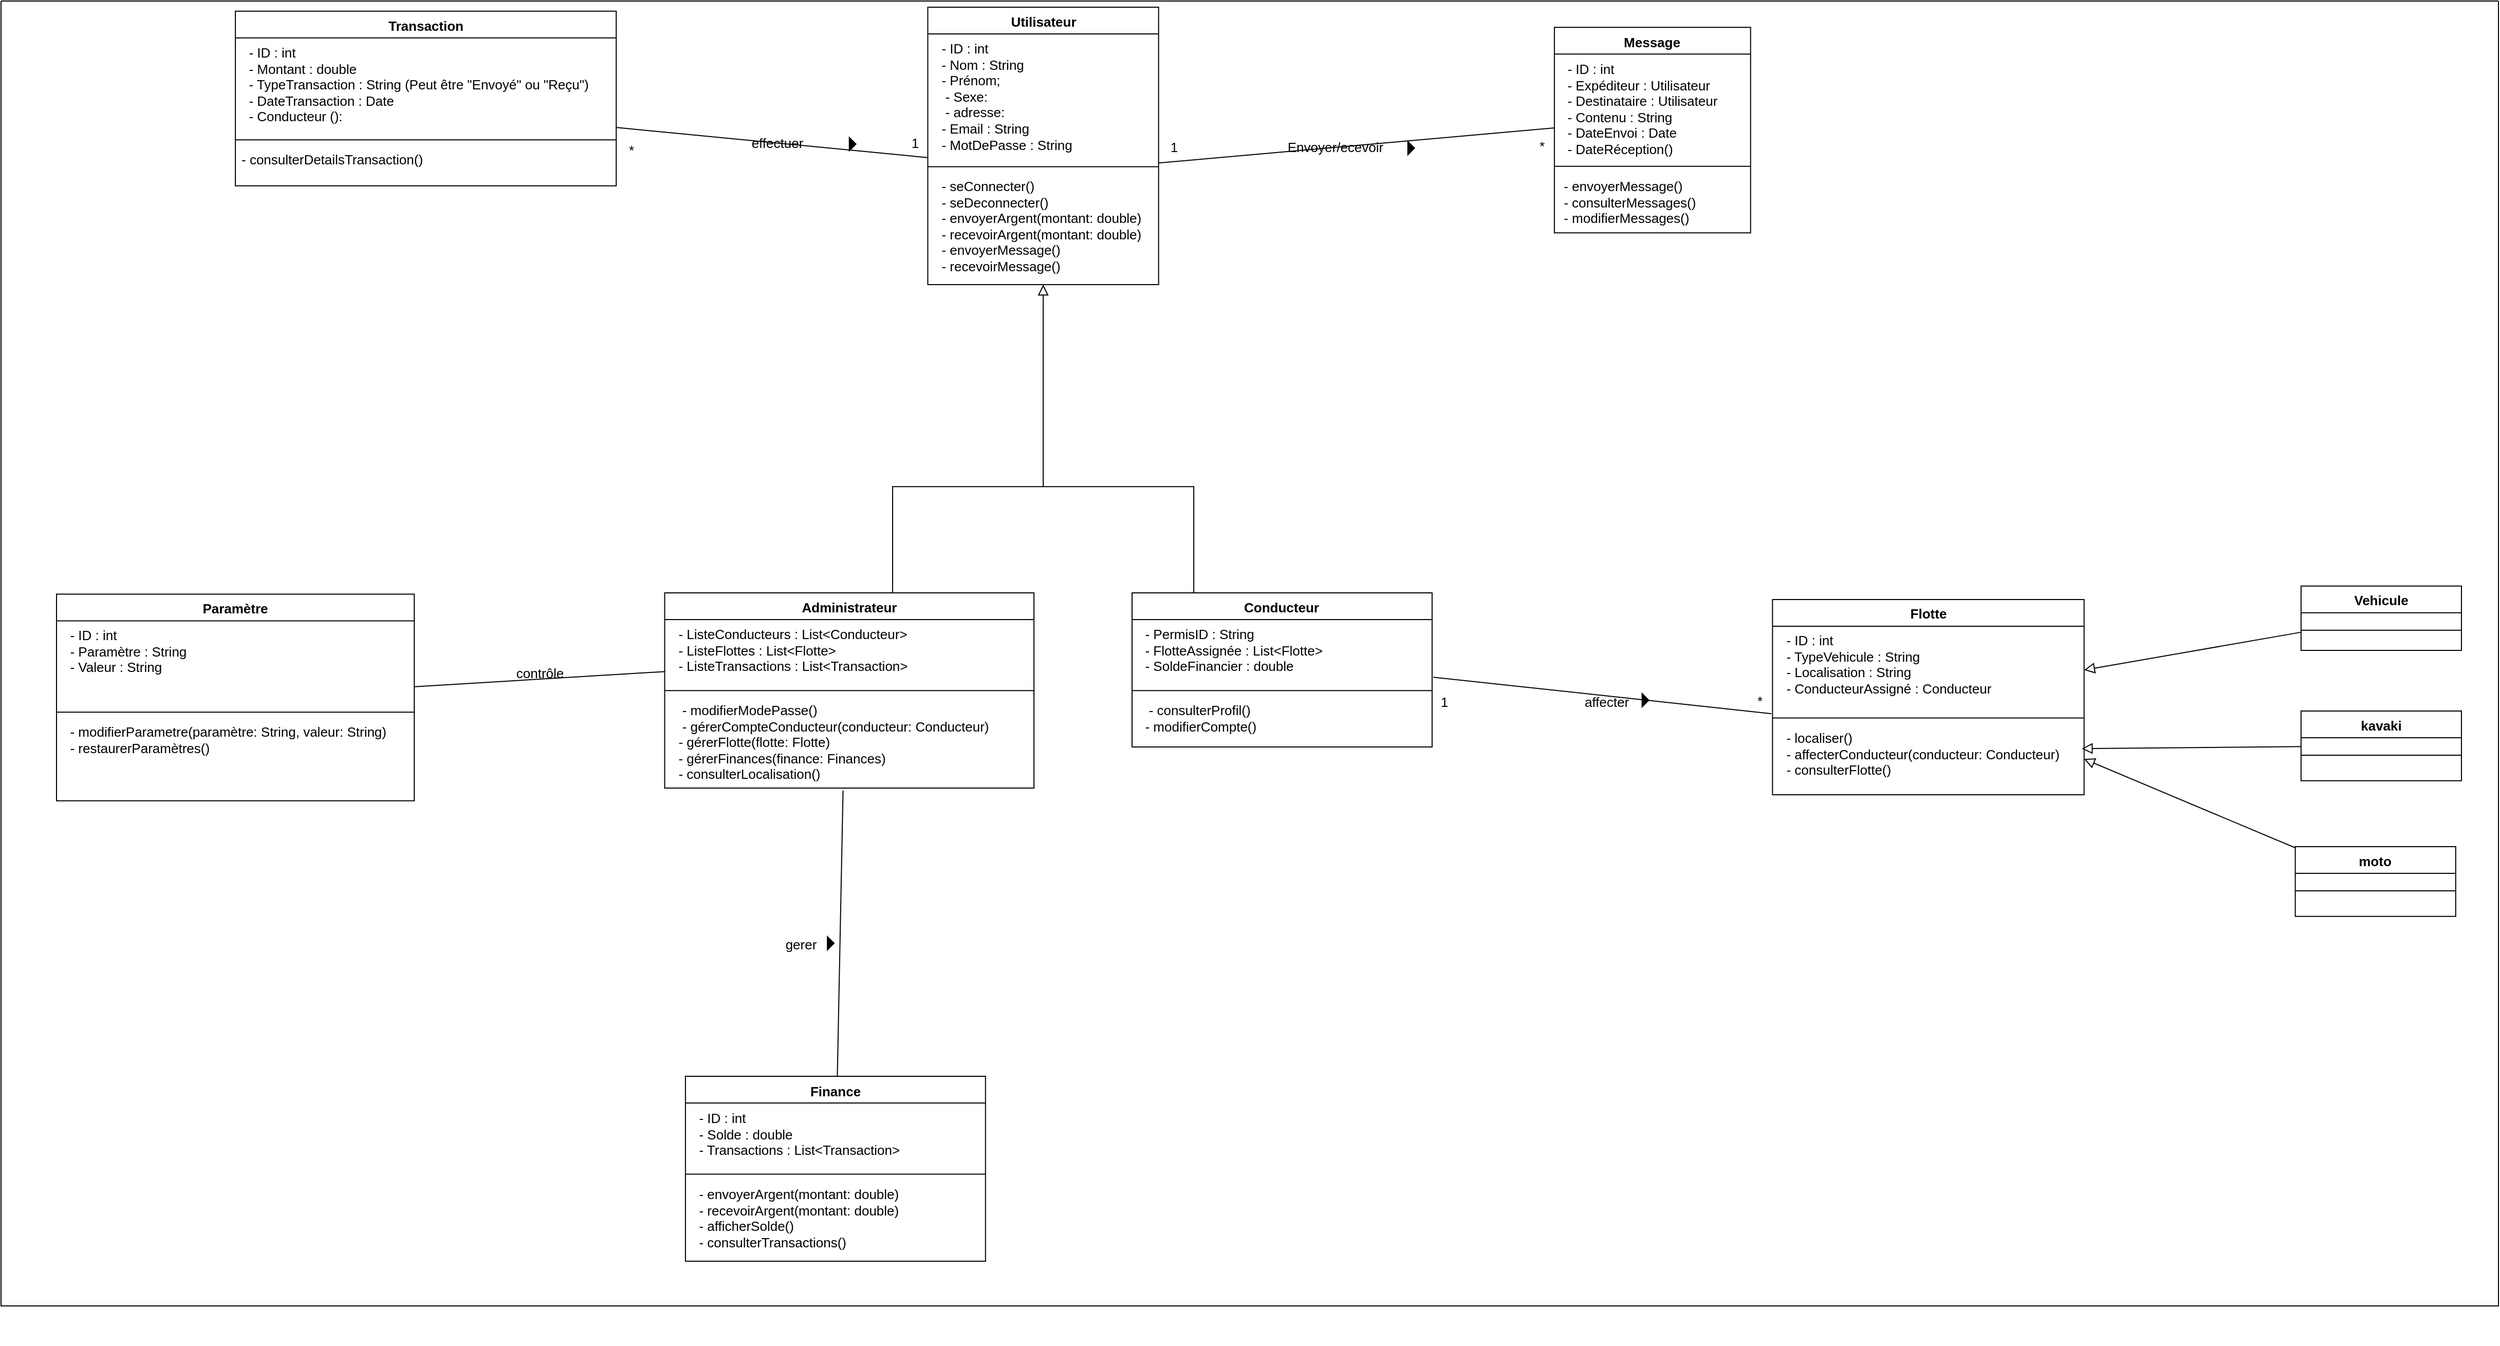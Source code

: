 <mxfile version="26.0.9">
  <diagram id="C5RBs43oDa-KdzZeNtuy" name="Page-1">
    <mxGraphModel dx="6947" dy="4640" grid="0" gridSize="10" guides="1" tooltips="1" connect="1" arrows="1" fold="1" page="1" pageScale="1" pageWidth="827" pageHeight="1169" background="#ffffff" math="0" shadow="0">
      <root>
        <mxCell id="WIyWlLk6GJQsqaUBKTNV-0" />
        <mxCell id="WIyWlLk6GJQsqaUBKTNV-1" parent="WIyWlLk6GJQsqaUBKTNV-0" />
        <mxCell id="yc6Vx-F7P4WEioJTI81x-39" value="" style="swimlane;startSize=0;" parent="WIyWlLk6GJQsqaUBKTNV-1" vertex="1">
          <mxGeometry x="-247" y="80" width="2430" height="1270" as="geometry" />
        </mxCell>
        <mxCell id="RqI_JK1kotD46Kx-kz4J-0" value="" style="group;fontSize=13;" vertex="1" connectable="0" parent="yc6Vx-F7P4WEioJTI81x-39">
          <mxGeometry x="54" y="6" width="2340" height="1302" as="geometry" />
        </mxCell>
        <mxCell id="e6JxWHuFmJPvg1q0Anuw-42" value="" style="edgeStyle=none;curved=1;rounded=0;orthogonalLoop=1;jettySize=auto;html=1;fontSize=13;startSize=8;endSize=8;endArrow=none;endFill=1;startArrow=block;startFill=0;" parent="RqI_JK1kotD46Kx-kz4J-0" source="yc6Vx-F7P4WEioJTI81x-19" target="e6JxWHuFmJPvg1q0Anuw-38" edge="1">
          <mxGeometry relative="1" as="geometry" />
        </mxCell>
        <mxCell id="yc6Vx-F7P4WEioJTI81x-19" value="Flotte" style="swimlane;fontStyle=1;align=center;verticalAlign=top;childLayout=stackLayout;horizontal=1;startSize=26;horizontalStack=0;resizeParent=1;resizeParentMax=0;resizeLast=0;collapsible=1;marginBottom=0;whiteSpace=wrap;html=1;fontSize=13;" parent="RqI_JK1kotD46Kx-kz4J-0" vertex="1">
          <mxGeometry x="1669.664" y="576.488" width="303.17" height="189.998" as="geometry" />
        </mxCell>
        <mxCell id="yc6Vx-F7P4WEioJTI81x-20" value="&lt;div&gt;&lt;div&gt;&lt;div&gt;&amp;nbsp; - ID : int&lt;/div&gt;&lt;div&gt;&amp;nbsp; - TypeVehicule : String&lt;/div&gt;&lt;div&gt;&amp;nbsp; - Localisation : String&lt;/div&gt;&lt;div&gt;&amp;nbsp; - ConducteurAssigné : Conducteur&lt;/div&gt;&lt;/div&gt;&lt;/div&gt;&lt;div&gt;&lt;br&gt;&lt;/div&gt;" style="text;strokeColor=none;fillColor=none;align=left;verticalAlign=top;spacingLeft=4;spacingRight=4;overflow=hidden;rotatable=0;points=[[0,0.5],[1,0.5]];portConstraint=eastwest;whiteSpace=wrap;html=1;fontSize=13;" parent="yc6Vx-F7P4WEioJTI81x-19" vertex="1">
          <mxGeometry y="26" width="303.17" height="84" as="geometry" />
        </mxCell>
        <mxCell id="yc6Vx-F7P4WEioJTI81x-21" value="" style="line;strokeWidth=1;fillColor=none;align=left;verticalAlign=middle;spacingTop=-1;spacingLeft=3;spacingRight=3;rotatable=0;labelPosition=right;points=[];portConstraint=eastwest;strokeColor=inherit;fontSize=13;" parent="yc6Vx-F7P4WEioJTI81x-19" vertex="1">
          <mxGeometry y="110" width="303.17" height="10.458" as="geometry" />
        </mxCell>
        <mxCell id="yc6Vx-F7P4WEioJTI81x-22" value="&lt;div&gt;&lt;div&gt;&amp;nbsp; - localiser()&lt;/div&gt;&lt;div&gt;&amp;nbsp; - affecterConducteur(conducteur:&amp;nbsp;&lt;span style=&quot;background-color: transparent; color: light-dark(rgb(0, 0, 0), rgb(255, 255, 255));&quot;&gt;Conducteur)&lt;/span&gt;&lt;/div&gt;&lt;div&gt;&amp;nbsp; - consulterFlotte()&lt;/div&gt;&lt;/div&gt;&lt;div&gt;&lt;br&gt;&lt;/div&gt;" style="text;strokeColor=none;fillColor=none;align=left;verticalAlign=top;spacingLeft=4;spacingRight=4;overflow=hidden;rotatable=0;points=[[0,0.5],[1,0.5]];portConstraint=eastwest;whiteSpace=wrap;html=1;fontSize=13;" parent="yc6Vx-F7P4WEioJTI81x-19" vertex="1">
          <mxGeometry y="120.458" width="303.17" height="69.54" as="geometry" />
        </mxCell>
        <mxCell id="yc6Vx-F7P4WEioJTI81x-11" value="Conducteur" style="swimlane;fontStyle=1;align=center;verticalAlign=top;childLayout=stackLayout;horizontal=1;startSize=26;horizontalStack=0;resizeParent=1;resizeParentMax=0;resizeLast=0;collapsible=1;marginBottom=0;whiteSpace=wrap;html=1;fontSize=13;" parent="RqI_JK1kotD46Kx-kz4J-0" vertex="1">
          <mxGeometry x="1046.49" y="569.95" width="291.94" height="149.998" as="geometry" />
        </mxCell>
        <mxCell id="yc6Vx-F7P4WEioJTI81x-12" value="&lt;div&gt;&lt;div&gt;&lt;div&gt;&amp;nbsp; - PermisID : String&lt;/div&gt;&lt;div&gt;&amp;nbsp; - FlotteAssignée : List&amp;lt;Flotte&amp;gt;&lt;/div&gt;&lt;div&gt;&amp;nbsp; - SoldeFinancier : double&lt;/div&gt;&lt;/div&gt;&lt;/div&gt;&lt;div&gt;&lt;br&gt;&lt;/div&gt;" style="text;strokeColor=none;fillColor=none;align=left;verticalAlign=top;spacingLeft=4;spacingRight=4;overflow=hidden;rotatable=0;points=[[0,0.5],[1,0.5]];portConstraint=eastwest;whiteSpace=wrap;html=1;fontSize=13;" parent="yc6Vx-F7P4WEioJTI81x-11" vertex="1">
          <mxGeometry y="26" width="291.94" height="64" as="geometry" />
        </mxCell>
        <mxCell id="yc6Vx-F7P4WEioJTI81x-13" value="" style="line;strokeWidth=1;fillColor=none;align=left;verticalAlign=middle;spacingTop=-1;spacingLeft=3;spacingRight=3;rotatable=0;labelPosition=right;points=[];portConstraint=eastwest;strokeColor=inherit;fontSize=13;" parent="yc6Vx-F7P4WEioJTI81x-11" vertex="1">
          <mxGeometry y="90" width="291.94" height="10.458" as="geometry" />
        </mxCell>
        <mxCell id="yc6Vx-F7P4WEioJTI81x-14" value="&lt;div&gt;&lt;div&gt;&amp;nbsp; &amp;nbsp;&lt;span style=&quot;background-color: transparent; color: light-dark(rgb(0, 0, 0), rgb(255, 255, 255));&quot;&gt;- consulterProfil()&lt;/span&gt;&lt;/div&gt;&lt;div&gt;&amp;nbsp; - modifierCompte()&lt;/div&gt;&lt;/div&gt;&lt;div&gt;&lt;br&gt;&lt;/div&gt;" style="text;strokeColor=none;fillColor=none;align=left;verticalAlign=top;spacingLeft=4;spacingRight=4;overflow=hidden;rotatable=0;points=[[0,0.5],[1,0.5]];portConstraint=eastwest;whiteSpace=wrap;html=1;fontSize=13;" parent="yc6Vx-F7P4WEioJTI81x-11" vertex="1">
          <mxGeometry y="100.458" width="291.94" height="49.54" as="geometry" />
        </mxCell>
        <mxCell id="yc6Vx-F7P4WEioJTI81x-23" value="Message" style="swimlane;fontStyle=1;align=center;verticalAlign=top;childLayout=stackLayout;horizontal=1;startSize=26;horizontalStack=0;resizeParent=1;resizeParentMax=0;resizeLast=0;collapsible=1;marginBottom=0;whiteSpace=wrap;html=1;fontSize=13;" parent="RqI_JK1kotD46Kx-kz4J-0" vertex="1">
          <mxGeometry x="1457.447" y="19.608" width="190.88" height="199.998" as="geometry" />
        </mxCell>
        <mxCell id="yc6Vx-F7P4WEioJTI81x-24" value="&lt;div&gt;&lt;div&gt;&lt;div&gt;&lt;div&gt;&amp;nbsp; - ID : int&lt;/div&gt;&lt;div&gt;&amp;nbsp; - Expéditeur : Utilisateur&lt;/div&gt;&lt;div&gt;&amp;nbsp; - Destinataire : Utilisateur&lt;/div&gt;&lt;div&gt;&amp;nbsp; - Contenu : String&lt;/div&gt;&lt;div&gt;&amp;nbsp; - DateEnvoi : Date&lt;/div&gt;&lt;/div&gt;&lt;/div&gt;&lt;/div&gt;&lt;div&gt;&amp;nbsp; - DateRéception()&lt;/div&gt;&lt;div&gt;&lt;br&gt;&lt;/div&gt;" style="text;strokeColor=none;fillColor=none;align=left;verticalAlign=top;spacingLeft=4;spacingRight=4;overflow=hidden;rotatable=0;points=[[0,0.5],[1,0.5]];portConstraint=eastwest;whiteSpace=wrap;html=1;fontSize=13;" parent="yc6Vx-F7P4WEioJTI81x-23" vertex="1">
          <mxGeometry y="26" width="190.88" height="104" as="geometry" />
        </mxCell>
        <mxCell id="yc6Vx-F7P4WEioJTI81x-25" value="" style="line;strokeWidth=1;fillColor=none;align=left;verticalAlign=middle;spacingTop=-1;spacingLeft=3;spacingRight=3;rotatable=0;labelPosition=right;points=[];portConstraint=eastwest;strokeColor=inherit;fontSize=13;" parent="yc6Vx-F7P4WEioJTI81x-23" vertex="1">
          <mxGeometry y="130" width="190.88" height="10.458" as="geometry" />
        </mxCell>
        <mxCell id="yc6Vx-F7P4WEioJTI81x-26" value="&lt;div&gt;&lt;div&gt;&lt;div&gt;&amp;nbsp;- envoyerMessage()&lt;/div&gt;&lt;div&gt;&amp;nbsp;- consulterMessages()&lt;/div&gt;&lt;/div&gt;&lt;/div&gt;&lt;div&gt;&amp;nbsp;- modifierMessages()&lt;/div&gt;&lt;div&gt;&lt;br&gt;&lt;/div&gt;" style="text;strokeColor=none;fillColor=none;align=left;verticalAlign=top;spacingLeft=4;spacingRight=4;overflow=hidden;rotatable=0;points=[[0,0.5],[1,0.5]];portConstraint=eastwest;whiteSpace=wrap;html=1;fontSize=13;" parent="yc6Vx-F7P4WEioJTI81x-23" vertex="1">
          <mxGeometry y="140.458" width="190.88" height="59.54" as="geometry" />
        </mxCell>
        <mxCell id="yc6Vx-F7P4WEioJTI81x-7" value="Utilisateur" style="swimlane;fontStyle=1;align=center;verticalAlign=top;childLayout=stackLayout;horizontal=1;startSize=26;horizontalStack=0;resizeParent=1;resizeParentMax=0;resizeLast=0;collapsible=1;marginBottom=0;whiteSpace=wrap;html=1;fontSize=13;" parent="RqI_JK1kotD46Kx-kz4J-0" vertex="1">
          <mxGeometry x="847.745" width="224.57" height="269.998" as="geometry" />
        </mxCell>
        <mxCell id="yc6Vx-F7P4WEioJTI81x-8" value="&lt;div&gt;&lt;div&gt;&amp;nbsp; - ID : int&lt;/div&gt;&lt;div&gt;&amp;nbsp; - Nom : String&lt;/div&gt;&lt;div&gt;&amp;nbsp; - Prénom;&lt;/div&gt;&lt;div&gt;&amp;nbsp; &amp;nbsp;- Sexe:&lt;/div&gt;&lt;div&gt;&amp;nbsp; &amp;nbsp;- adresse:&lt;/div&gt;&lt;div&gt;&amp;nbsp; - Email : String&lt;/div&gt;&lt;div&gt;&amp;nbsp; - MotDePasse : String&lt;/div&gt;&lt;/div&gt;&lt;div&gt;&lt;br&gt;&lt;/div&gt;" style="text;strokeColor=none;fillColor=none;align=left;verticalAlign=top;spacingLeft=4;spacingRight=4;overflow=hidden;rotatable=0;points=[[0,0.5],[1,0.5]];portConstraint=eastwest;whiteSpace=wrap;html=1;fontSize=13;" parent="yc6Vx-F7P4WEioJTI81x-7" vertex="1">
          <mxGeometry y="26" width="224.57" height="124" as="geometry" />
        </mxCell>
        <mxCell id="yc6Vx-F7P4WEioJTI81x-9" value="" style="line;strokeWidth=1;fillColor=none;align=left;verticalAlign=middle;spacingTop=-1;spacingLeft=3;spacingRight=3;rotatable=0;labelPosition=right;points=[];portConstraint=eastwest;strokeColor=inherit;fontSize=13;" parent="yc6Vx-F7P4WEioJTI81x-7" vertex="1">
          <mxGeometry y="150" width="224.57" height="10.458" as="geometry" />
        </mxCell>
        <mxCell id="yc6Vx-F7P4WEioJTI81x-10" value="&lt;div&gt;&lt;div&gt;&amp;nbsp; - seConnecter()&lt;/div&gt;&lt;div&gt;&amp;nbsp; - seDeconnecter()&lt;/div&gt;&lt;/div&gt;&lt;div&gt;&amp;nbsp;&amp;nbsp;&lt;span style=&quot;background-color: transparent; color: light-dark(rgb(0, 0, 0), rgb(255, 255, 255));&quot;&gt;- envoyerArgent(montant: double)&lt;/span&gt;&lt;/div&gt;&lt;div&gt;&amp;nbsp; - recevoirArgent(montant: double)&lt;/div&gt;&lt;div&gt;&amp;nbsp;&amp;nbsp;&lt;span style=&quot;background-color: transparent; color: light-dark(rgb(0, 0, 0), rgb(255, 255, 255));&quot;&gt;- envoyerMessage()&lt;/span&gt;&lt;/div&gt;&lt;div&gt;&lt;span style=&quot;background-color: transparent; color: light-dark(rgb(0, 0, 0), rgb(255, 255, 255));&quot;&gt;&amp;nbsp; - recevoirMessage()&lt;/span&gt;&lt;/div&gt;" style="text;strokeColor=none;fillColor=none;align=left;verticalAlign=top;spacingLeft=4;spacingRight=4;overflow=hidden;rotatable=0;points=[[0,0.5],[1,0.5]];portConstraint=eastwest;whiteSpace=wrap;html=1;fontSize=13;" parent="yc6Vx-F7P4WEioJTI81x-7" vertex="1">
          <mxGeometry y="160.458" width="224.57" height="109.54" as="geometry" />
        </mxCell>
        <mxCell id="yc6Vx-F7P4WEioJTI81x-15" value="Administrateur" style="swimlane;fontStyle=1;align=center;verticalAlign=top;childLayout=stackLayout;horizontal=1;startSize=26;horizontalStack=0;resizeParent=1;resizeParentMax=0;resizeLast=0;collapsible=1;marginBottom=0;whiteSpace=wrap;html=1;fontSize=13;" parent="RqI_JK1kotD46Kx-kz4J-0" vertex="1">
          <mxGeometry x="591.737" y="569.952" width="359.31" height="189.998" as="geometry" />
        </mxCell>
        <mxCell id="yc6Vx-F7P4WEioJTI81x-16" value="&lt;div&gt;&lt;div&gt;&lt;div&gt;&amp;nbsp; - ListeConducteurs : List&amp;lt;Conducteur&amp;gt;&lt;/div&gt;&lt;div&gt;&amp;nbsp; - ListeFlottes : List&amp;lt;Flotte&amp;gt;&lt;/div&gt;&lt;div&gt;&amp;nbsp; - ListeTransactions : List&amp;lt;Transaction&amp;gt;&lt;/div&gt;&lt;/div&gt;&lt;/div&gt;" style="text;strokeColor=none;fillColor=none;align=left;verticalAlign=top;spacingLeft=4;spacingRight=4;overflow=hidden;rotatable=0;points=[[0,0.5],[1,0.5]];portConstraint=eastwest;whiteSpace=wrap;html=1;fontSize=13;" parent="yc6Vx-F7P4WEioJTI81x-15" vertex="1">
          <mxGeometry y="26" width="359.31" height="64" as="geometry" />
        </mxCell>
        <mxCell id="yc6Vx-F7P4WEioJTI81x-17" value="" style="line;strokeWidth=1;fillColor=none;align=left;verticalAlign=middle;spacingTop=-1;spacingLeft=3;spacingRight=3;rotatable=0;labelPosition=right;points=[];portConstraint=eastwest;strokeColor=inherit;fontSize=13;" parent="yc6Vx-F7P4WEioJTI81x-15" vertex="1">
          <mxGeometry y="90" width="359.31" height="10.458" as="geometry" />
        </mxCell>
        <mxCell id="yc6Vx-F7P4WEioJTI81x-18" value="&lt;div&gt;&lt;div&gt;&amp;nbsp; &amp;nbsp;- modifierModePasse()&amp;nbsp;&lt;/div&gt;&lt;div&gt;&lt;span style=&quot;background-color: transparent; color: light-dark(rgb(0, 0, 0), rgb(255, 255, 255));&quot;&gt;&amp;nbsp; &amp;nbsp;- gérerCompteConducteur(conducteur: Conducteur)&lt;/span&gt;&lt;/div&gt;&lt;div&gt;&amp;nbsp; - gérerFlotte(flotte: Flotte)&lt;/div&gt;&lt;div&gt;&amp;nbsp; - gérerFinances(finance: Finances)&lt;/div&gt;&lt;div&gt;&amp;nbsp; - consulterLocalisation()&lt;/div&gt;&lt;/div&gt;&lt;div&gt;&lt;br&gt;&lt;/div&gt;" style="text;strokeColor=none;fillColor=none;align=left;verticalAlign=top;spacingLeft=4;spacingRight=4;overflow=hidden;rotatable=0;points=[[0,0.5],[1,0.5]];portConstraint=eastwest;whiteSpace=wrap;html=1;fontSize=13;" parent="yc6Vx-F7P4WEioJTI81x-15" vertex="1">
          <mxGeometry y="100.458" width="359.31" height="89.54" as="geometry" />
        </mxCell>
        <mxCell id="e6JxWHuFmJPvg1q0Anuw-17" value="" style="edgeStyle=none;curved=1;rounded=0;orthogonalLoop=1;jettySize=auto;html=1;fontSize=13;startSize=8;endSize=8;strokeWidth=1;endArrow=block;endFill=0;" parent="RqI_JK1kotD46Kx-kz4J-0" source="e6JxWHuFmJPvg1q0Anuw-14" target="yc6Vx-F7P4WEioJTI81x-10" edge="1">
          <mxGeometry relative="1" as="geometry" />
        </mxCell>
        <mxCell id="e6JxWHuFmJPvg1q0Anuw-14" value="" style="strokeWidth=1;html=1;shape=mxgraph.flowchart.annotation_1;align=left;pointerEvents=1;direction=south;fontSize=13;" parent="RqI_JK1kotD46Kx-kz4J-0" vertex="1">
          <mxGeometry x="813.498" y="466.681" width="293.061" height="103.271" as="geometry" />
        </mxCell>
        <mxCell id="e6JxWHuFmJPvg1q0Anuw-23" value="" style="endArrow=none;html=1;rounded=0;align=center;verticalAlign=bottom;labelBackgroundColor=none;fontSize=13;startSize=8;endSize=8;curved=1;exitX=1.004;exitY=0.877;exitDx=0;exitDy=0;exitPerimeter=0;" parent="RqI_JK1kotD46Kx-kz4J-0" source="yc6Vx-F7P4WEioJTI81x-12" edge="1">
          <mxGeometry relative="1" as="geometry">
            <mxPoint x="1368.743" y="696.753" as="sourcePoint" />
            <mxPoint x="1668.541" y="687.602" as="targetPoint" />
          </mxGeometry>
        </mxCell>
        <mxCell id="e6JxWHuFmJPvg1q0Anuw-22" value="" style="triangle;aspect=fixed;fillColor=strokeColor;fontSize=13;" parent="RqI_JK1kotD46Kx-kz4J-0" vertex="1">
          <mxGeometry x="1542.783" y="667.994" width="6.455" height="12.91" as="geometry" />
        </mxCell>
        <mxCell id="e6JxWHuFmJPvg1q0Anuw-24" value="affecter" style="text;strokeColor=none;fillColor=none;html=1;align=center;verticalAlign=middle;whiteSpace=wrap;rounded=0;fontSize=13;" parent="RqI_JK1kotD46Kx-kz4J-0" vertex="1">
          <mxGeometry x="1475.413" y="656.229" width="67.37" height="39.217" as="geometry" />
        </mxCell>
        <mxCell id="e6JxWHuFmJPvg1q0Anuw-34" value="1" style="text;strokeColor=none;fillColor=none;html=1;align=center;verticalAlign=middle;whiteSpace=wrap;rounded=0;fontSize=13;" parent="RqI_JK1kotD46Kx-kz4J-0" vertex="1">
          <mxGeometry x="1338.426" y="665.38" width="24.702" height="20.916" as="geometry" />
        </mxCell>
        <mxCell id="e6JxWHuFmJPvg1q0Anuw-36" value="*" style="text;strokeColor=none;fillColor=none;html=1;align=center;verticalAlign=middle;whiteSpace=wrap;rounded=0;fontSize=13;" parent="RqI_JK1kotD46Kx-kz4J-0" vertex="1">
          <mxGeometry x="1644.962" y="664.072" width="24.702" height="20.916" as="geometry" />
        </mxCell>
        <mxCell id="e6JxWHuFmJPvg1q0Anuw-38" value="Vehicule" style="swimlane;fontStyle=1;align=center;verticalAlign=top;childLayout=stackLayout;horizontal=1;startSize=26;horizontalStack=0;resizeParent=1;resizeParentMax=0;resizeLast=0;collapsible=1;marginBottom=0;whiteSpace=wrap;html=1;fontSize=13;" parent="RqI_JK1kotD46Kx-kz4J-0" vertex="1">
          <mxGeometry x="2183.925" y="563.416" width="156.075" height="62.602" as="geometry" />
        </mxCell>
        <mxCell id="e6JxWHuFmJPvg1q0Anuw-39" value="&lt;div&gt;&lt;br&gt;&lt;/div&gt;&lt;div&gt;&lt;br&gt;&lt;/div&gt;" style="text;strokeColor=none;fillColor=none;align=left;verticalAlign=top;spacingLeft=4;spacingRight=4;overflow=hidden;rotatable=0;points=[[0,0.5],[1,0.5]];portConstraint=eastwest;whiteSpace=wrap;html=1;fontSize=13;" parent="e6JxWHuFmJPvg1q0Anuw-38" vertex="1">
          <mxGeometry y="26" width="156.075" height="11.765" as="geometry" />
        </mxCell>
        <mxCell id="e6JxWHuFmJPvg1q0Anuw-40" value="" style="line;strokeWidth=1;fillColor=none;align=left;verticalAlign=middle;spacingTop=-1;spacingLeft=3;spacingRight=3;rotatable=0;labelPosition=right;points=[];portConstraint=eastwest;strokeColor=inherit;fontSize=13;" parent="e6JxWHuFmJPvg1q0Anuw-38" vertex="1">
          <mxGeometry y="37.765" width="156.075" height="10.458" as="geometry" />
        </mxCell>
        <mxCell id="e6JxWHuFmJPvg1q0Anuw-41" value="&lt;div&gt;&amp;nbsp;&lt;/div&gt;" style="text;strokeColor=none;fillColor=none;align=left;verticalAlign=top;spacingLeft=4;spacingRight=4;overflow=hidden;rotatable=0;points=[[0,0.5],[1,0.5]];portConstraint=eastwest;whiteSpace=wrap;html=1;fontSize=13;" parent="e6JxWHuFmJPvg1q0Anuw-38" vertex="1">
          <mxGeometry y="48.223" width="156.075" height="14.38" as="geometry" />
        </mxCell>
        <mxCell id="e6JxWHuFmJPvg1q0Anuw-47" value="" style="edgeStyle=none;curved=1;rounded=0;orthogonalLoop=1;jettySize=auto;html=1;fontSize=13;startSize=8;endSize=8;endArrow=none;endFill=1;startArrow=block;startFill=0;exitX=1;exitY=0.5;exitDx=0;exitDy=0;" parent="RqI_JK1kotD46Kx-kz4J-0" source="yc6Vx-F7P4WEioJTI81x-22" target="e6JxWHuFmJPvg1q0Anuw-48" edge="1">
          <mxGeometry relative="1" as="geometry">
            <mxPoint x="2031.219" y="869.307" as="sourcePoint" />
          </mxGeometry>
        </mxCell>
        <mxCell id="e6JxWHuFmJPvg1q0Anuw-48" value="moto" style="swimlane;fontStyle=1;align=center;verticalAlign=top;childLayout=stackLayout;horizontal=1;startSize=26;horizontalStack=0;resizeParent=1;resizeParentMax=0;resizeLast=0;collapsible=1;marginBottom=0;whiteSpace=wrap;html=1;fontSize=13;" parent="RqI_JK1kotD46Kx-kz4J-0" vertex="1">
          <mxGeometry x="2178.311" y="817.018" width="156.075" height="67.831" as="geometry" />
        </mxCell>
        <mxCell id="e6JxWHuFmJPvg1q0Anuw-49" value="&lt;div&gt;&lt;br&gt;&lt;/div&gt;&lt;div&gt;&lt;br&gt;&lt;/div&gt;" style="text;strokeColor=none;fillColor=none;align=left;verticalAlign=top;spacingLeft=4;spacingRight=4;overflow=hidden;rotatable=0;points=[[0,0.5],[1,0.5]];portConstraint=eastwest;whiteSpace=wrap;html=1;fontSize=13;" parent="e6JxWHuFmJPvg1q0Anuw-48" vertex="1">
          <mxGeometry y="26" width="156.075" height="11.765" as="geometry" />
        </mxCell>
        <mxCell id="e6JxWHuFmJPvg1q0Anuw-50" value="" style="line;strokeWidth=1;fillColor=none;align=left;verticalAlign=middle;spacingTop=-1;spacingLeft=3;spacingRight=3;rotatable=0;labelPosition=right;points=[];portConstraint=eastwest;strokeColor=inherit;fontSize=13;" parent="e6JxWHuFmJPvg1q0Anuw-48" vertex="1">
          <mxGeometry y="37.765" width="156.075" height="10.458" as="geometry" />
        </mxCell>
        <mxCell id="e6JxWHuFmJPvg1q0Anuw-51" value="&lt;div&gt;&amp;nbsp;&lt;/div&gt;" style="text;strokeColor=none;fillColor=none;align=left;verticalAlign=top;spacingLeft=4;spacingRight=4;overflow=hidden;rotatable=0;points=[[0,0.5],[1,0.5]];portConstraint=eastwest;whiteSpace=wrap;html=1;fontSize=13;" parent="e6JxWHuFmJPvg1q0Anuw-48" vertex="1">
          <mxGeometry y="48.223" width="156.075" height="19.608" as="geometry" />
        </mxCell>
        <mxCell id="e6JxWHuFmJPvg1q0Anuw-59" value="" style="edgeStyle=none;curved=1;rounded=0;orthogonalLoop=1;jettySize=auto;html=1;fontSize=13;startSize=8;endSize=8;endArrow=none;endFill=1;startArrow=block;startFill=0;exitX=1;exitY=0.5;exitDx=0;exitDy=0;" parent="RqI_JK1kotD46Kx-kz4J-0" target="e6JxWHuFmJPvg1q0Anuw-60" edge="1">
          <mxGeometry relative="1" as="geometry">
            <mxPoint x="1970.585" y="721.59" as="sourcePoint" />
          </mxGeometry>
        </mxCell>
        <mxCell id="e6JxWHuFmJPvg1q0Anuw-60" value="kavaki" style="swimlane;fontStyle=1;align=center;verticalAlign=top;childLayout=stackLayout;horizontal=1;startSize=26;horizontalStack=0;resizeParent=1;resizeParentMax=0;resizeLast=0;collapsible=1;marginBottom=0;whiteSpace=wrap;html=1;fontSize=13;" parent="RqI_JK1kotD46Kx-kz4J-0" vertex="1">
          <mxGeometry x="2183.925" y="684.988" width="156.075" height="67.831" as="geometry" />
        </mxCell>
        <mxCell id="e6JxWHuFmJPvg1q0Anuw-61" value="&lt;div&gt;&lt;br&gt;&lt;/div&gt;&lt;div&gt;&lt;br&gt;&lt;/div&gt;" style="text;strokeColor=none;fillColor=none;align=left;verticalAlign=top;spacingLeft=4;spacingRight=4;overflow=hidden;rotatable=0;points=[[0,0.5],[1,0.5]];portConstraint=eastwest;whiteSpace=wrap;html=1;fontSize=13;" parent="e6JxWHuFmJPvg1q0Anuw-60" vertex="1">
          <mxGeometry y="26" width="156.075" height="11.765" as="geometry" />
        </mxCell>
        <mxCell id="e6JxWHuFmJPvg1q0Anuw-62" value="" style="line;strokeWidth=1;fillColor=none;align=left;verticalAlign=middle;spacingTop=-1;spacingLeft=3;spacingRight=3;rotatable=0;labelPosition=right;points=[];portConstraint=eastwest;strokeColor=inherit;fontSize=13;" parent="e6JxWHuFmJPvg1q0Anuw-60" vertex="1">
          <mxGeometry y="37.765" width="156.075" height="10.458" as="geometry" />
        </mxCell>
        <mxCell id="e6JxWHuFmJPvg1q0Anuw-63" value="&lt;div&gt;&amp;nbsp;&lt;/div&gt;" style="text;strokeColor=none;fillColor=none;align=left;verticalAlign=top;spacingLeft=4;spacingRight=4;overflow=hidden;rotatable=0;points=[[0,0.5],[1,0.5]];portConstraint=eastwest;whiteSpace=wrap;html=1;fontSize=13;" parent="e6JxWHuFmJPvg1q0Anuw-60" vertex="1">
          <mxGeometry y="48.223" width="156.075" height="19.608" as="geometry" />
        </mxCell>
        <mxCell id="e6JxWHuFmJPvg1q0Anuw-90" value="" style="edgeStyle=none;curved=1;rounded=0;orthogonalLoop=1;jettySize=auto;html=1;fontSize=13;startSize=8;endSize=8;entryX=0.001;entryY=0.792;entryDx=0;entryDy=0;entryPerimeter=0;endArrow=none;startFill=0;" parent="RqI_JK1kotD46Kx-kz4J-0" source="yc6Vx-F7P4WEioJTI81x-35" target="yc6Vx-F7P4WEioJTI81x-16" edge="1">
          <mxGeometry relative="1" as="geometry">
            <mxPoint x="544.578" y="670.608" as="targetPoint" />
          </mxGeometry>
        </mxCell>
        <mxCell id="yc6Vx-F7P4WEioJTI81x-35" value="Paramètre" style="swimlane;fontStyle=1;align=center;verticalAlign=top;childLayout=stackLayout;horizontal=1;startSize=26;horizontalStack=0;resizeParent=1;resizeParentMax=0;resizeLast=0;collapsible=1;marginBottom=0;whiteSpace=wrap;html=1;fontSize=13;" parent="RqI_JK1kotD46Kx-kz4J-0" vertex="1">
          <mxGeometry y="571.259" width="348.081" height="201.169" as="geometry" />
        </mxCell>
        <mxCell id="yc6Vx-F7P4WEioJTI81x-36" value="&lt;div&gt;&amp;nbsp; - ID : int&lt;/div&gt;&lt;div&gt;&amp;nbsp; - Paramètre : String&lt;/div&gt;&lt;div&gt;&amp;nbsp; - Valeur : String&lt;/div&gt;&lt;div&gt;&lt;br&gt;&lt;/div&gt;" style="text;strokeColor=none;fillColor=none;align=left;verticalAlign=top;spacingLeft=4;spacingRight=4;overflow=hidden;rotatable=0;points=[[0,0.5],[1,0.5]];portConstraint=eastwest;whiteSpace=wrap;html=1;fontSize=13;" parent="yc6Vx-F7P4WEioJTI81x-35" vertex="1">
          <mxGeometry y="26" width="348.081" height="83.663" as="geometry" />
        </mxCell>
        <mxCell id="yc6Vx-F7P4WEioJTI81x-37" value="" style="line;strokeWidth=1;fillColor=none;align=left;verticalAlign=middle;spacingTop=-1;spacingLeft=3;spacingRight=3;rotatable=0;labelPosition=right;points=[];portConstraint=eastwest;strokeColor=inherit;fontSize=13;" parent="yc6Vx-F7P4WEioJTI81x-35" vertex="1">
          <mxGeometry y="109.663" width="348.081" height="10.458" as="geometry" />
        </mxCell>
        <mxCell id="yc6Vx-F7P4WEioJTI81x-38" value="&lt;div&gt;&lt;div&gt;&lt;div&gt;&lt;div&gt;&amp;nbsp; - modifierParametre(paramètre: String, valeur: String)&lt;/div&gt;&lt;div&gt;&amp;nbsp; - restaurerParamètres()&lt;/div&gt;&lt;/div&gt;&lt;/div&gt;&lt;/div&gt;&lt;div&gt;&lt;br&gt;&lt;/div&gt;" style="text;strokeColor=none;fillColor=none;align=left;verticalAlign=top;spacingLeft=4;spacingRight=4;overflow=hidden;rotatable=0;points=[[0,0.5],[1,0.5]];portConstraint=eastwest;whiteSpace=wrap;html=1;fontSize=13;" parent="yc6Vx-F7P4WEioJTI81x-35" vertex="1">
          <mxGeometry y="120.12" width="348.081" height="81.048" as="geometry" />
        </mxCell>
        <mxCell id="e6JxWHuFmJPvg1q0Anuw-66" value="1" style="text;strokeColor=none;fillColor=none;html=1;align=center;verticalAlign=middle;whiteSpace=wrap;rounded=0;fontSize=13;" parent="RqI_JK1kotD46Kx-kz4J-0" vertex="1">
          <mxGeometry x="1074.559" y="125.494" width="24.702" height="20.916" as="geometry" />
        </mxCell>
        <mxCell id="e6JxWHuFmJPvg1q0Anuw-67" value="Envoyer/ecevoir" style="text;strokeColor=none;fillColor=none;html=1;align=center;verticalAlign=middle;whiteSpace=wrap;rounded=0;fontSize=13;" parent="RqI_JK1kotD46Kx-kz4J-0" vertex="1">
          <mxGeometry x="1182.351" y="116.343" width="124.635" height="39.217" as="geometry" />
        </mxCell>
        <mxCell id="e6JxWHuFmJPvg1q0Anuw-68" value="*" style="text;strokeColor=none;fillColor=none;html=1;align=center;verticalAlign=middle;whiteSpace=wrap;rounded=0;fontSize=13;" parent="RqI_JK1kotD46Kx-kz4J-0" vertex="1">
          <mxGeometry x="1432.745" y="124.187" width="24.702" height="20.916" as="geometry" />
        </mxCell>
        <mxCell id="e6JxWHuFmJPvg1q0Anuw-69" value="" style="triangle;aspect=fixed;fillColor=strokeColor;fontSize=13;" parent="RqI_JK1kotD46Kx-kz4J-0" vertex="1">
          <mxGeometry x="1314.846" y="130.723" width="6.455" height="12.91" as="geometry" />
        </mxCell>
        <mxCell id="e6JxWHuFmJPvg1q0Anuw-70" value="" style="endArrow=none;html=1;rounded=0;align=center;verticalAlign=bottom;labelBackgroundColor=none;fontSize=13;startSize=8;endSize=8;curved=1;exitX=1.004;exitY=0.877;exitDx=0;exitDy=0;exitPerimeter=0;entryX=-0.001;entryY=0.691;entryDx=0;entryDy=0;entryPerimeter=0;" parent="RqI_JK1kotD46Kx-kz4J-0" target="yc6Vx-F7P4WEioJTI81x-24" edge="1">
          <mxGeometry relative="1" as="geometry">
            <mxPoint x="1072.313" y="151.639" as="sourcePoint" />
            <mxPoint x="1454.079" y="146.41" as="targetPoint" />
          </mxGeometry>
        </mxCell>
        <mxCell id="e6JxWHuFmJPvg1q0Anuw-74" value="" style="edgeStyle=none;curved=1;rounded=0;orthogonalLoop=1;jettySize=auto;html=1;fontSize=13;startSize=8;endSize=8;entryX=0.483;entryY=1.027;entryDx=0;entryDy=0;entryPerimeter=0;endArrow=none;startFill=0;" parent="RqI_JK1kotD46Kx-kz4J-0" source="yc6Vx-F7P4WEioJTI81x-27" target="yc6Vx-F7P4WEioJTI81x-18" edge="1">
          <mxGeometry relative="1" as="geometry">
            <mxPoint x="757.917" y="779.108" as="targetPoint" />
          </mxGeometry>
        </mxCell>
        <mxCell id="yc6Vx-F7P4WEioJTI81x-27" value="Finance" style="swimlane;fontStyle=1;align=center;verticalAlign=top;childLayout=stackLayout;horizontal=1;startSize=26;horizontalStack=0;resizeParent=1;resizeParentMax=0;resizeLast=0;collapsible=1;marginBottom=0;whiteSpace=wrap;html=1;fontSize=13;" parent="RqI_JK1kotD46Kx-kz4J-0" vertex="1">
          <mxGeometry x="611.948" y="1040.554" width="291.94" height="179.998" as="geometry" />
        </mxCell>
        <mxCell id="yc6Vx-F7P4WEioJTI81x-28" value="&lt;div&gt;&lt;div&gt;&lt;div&gt;&lt;div&gt;&amp;nbsp; - ID : int&lt;/div&gt;&lt;div&gt;&amp;nbsp; - Solde : double&lt;/div&gt;&lt;div&gt;&amp;nbsp; - Transactions : List&amp;lt;Transaction&amp;gt;&lt;/div&gt;&lt;/div&gt;&lt;/div&gt;&lt;/div&gt;" style="text;strokeColor=none;fillColor=none;align=left;verticalAlign=top;spacingLeft=4;spacingRight=4;overflow=hidden;rotatable=0;points=[[0,0.5],[1,0.5]];portConstraint=eastwest;whiteSpace=wrap;html=1;fontSize=13;" parent="yc6Vx-F7P4WEioJTI81x-27" vertex="1">
          <mxGeometry y="26" width="291.94" height="64" as="geometry" />
        </mxCell>
        <mxCell id="yc6Vx-F7P4WEioJTI81x-29" value="" style="line;strokeWidth=1;fillColor=none;align=left;verticalAlign=middle;spacingTop=-1;spacingLeft=3;spacingRight=3;rotatable=0;labelPosition=right;points=[];portConstraint=eastwest;strokeColor=inherit;fontSize=13;" parent="yc6Vx-F7P4WEioJTI81x-27" vertex="1">
          <mxGeometry y="90" width="291.94" height="10.458" as="geometry" />
        </mxCell>
        <mxCell id="yc6Vx-F7P4WEioJTI81x-30" value="&lt;div&gt;&lt;div&gt;&lt;div&gt;&amp;nbsp; - envoyerArgent(montant: double)&lt;/div&gt;&lt;div&gt;&amp;nbsp; - recevoirArgent(montant: double)&lt;/div&gt;&lt;div&gt;&amp;nbsp; - afficherSolde()&lt;/div&gt;&lt;div&gt;&amp;nbsp; - consulterTransactions()&lt;/div&gt;&lt;/div&gt;&lt;/div&gt;&lt;div&gt;&lt;br&gt;&lt;/div&gt;" style="text;strokeColor=none;fillColor=none;align=left;verticalAlign=top;spacingLeft=4;spacingRight=4;overflow=hidden;rotatable=0;points=[[0,0.5],[1,0.5]];portConstraint=eastwest;whiteSpace=wrap;html=1;fontSize=13;" parent="yc6Vx-F7P4WEioJTI81x-27" vertex="1">
          <mxGeometry y="100.458" width="291.94" height="79.54" as="geometry" />
        </mxCell>
        <mxCell id="e6JxWHuFmJPvg1q0Anuw-75" value="" style="triangle;aspect=fixed;fillColor=strokeColor;fontSize=13;" parent="RqI_JK1kotD46Kx-kz4J-0" vertex="1">
          <mxGeometry x="750.058" y="904.602" width="6.455" height="12.91" as="geometry" />
        </mxCell>
        <mxCell id="e6JxWHuFmJPvg1q0Anuw-76" value="gerer" style="text;strokeColor=none;fillColor=none;html=1;align=center;verticalAlign=middle;whiteSpace=wrap;rounded=0;fontSize=13;" parent="RqI_JK1kotD46Kx-kz4J-0" vertex="1">
          <mxGeometry x="690.547" y="892.837" width="67.37" height="39.217" as="geometry" />
        </mxCell>
        <mxCell id="yc6Vx-F7P4WEioJTI81x-31" value="Transaction" style="swimlane;fontStyle=1;align=center;verticalAlign=top;childLayout=stackLayout;horizontal=1;startSize=26;horizontalStack=0;resizeParent=1;resizeParentMax=0;resizeLast=0;collapsible=1;marginBottom=0;whiteSpace=wrap;html=1;fontSize=13;" parent="RqI_JK1kotD46Kx-kz4J-0" vertex="1">
          <mxGeometry x="174.04" y="3.922" width="370.54" height="169.998" as="geometry" />
        </mxCell>
        <mxCell id="yc6Vx-F7P4WEioJTI81x-32" value="&lt;div&gt;&amp;nbsp; - ID : int&lt;/div&gt;&lt;div&gt;&amp;nbsp; - Montant : double&lt;/div&gt;&lt;div&gt;&amp;nbsp; - TypeTransaction : String (Peut être &quot;Envoyé&quot; ou &quot;Reçu&quot;)&lt;/div&gt;&lt;div&gt;&amp;nbsp; - DateTransaction : Date&lt;/div&gt;&lt;div&gt;&amp;nbsp; - Conducteur ():&amp;nbsp;&lt;/div&gt;&lt;div&gt;&lt;br&gt;&lt;/div&gt;" style="text;strokeColor=none;fillColor=none;align=left;verticalAlign=top;spacingLeft=4;spacingRight=4;overflow=hidden;rotatable=0;points=[[0,0.5],[1,0.5]];portConstraint=eastwest;whiteSpace=wrap;html=1;fontSize=13;" parent="yc6Vx-F7P4WEioJTI81x-31" vertex="1">
          <mxGeometry y="26" width="370.54" height="94" as="geometry" />
        </mxCell>
        <mxCell id="yc6Vx-F7P4WEioJTI81x-33" value="" style="line;strokeWidth=1;fillColor=none;align=left;verticalAlign=middle;spacingTop=-1;spacingLeft=3;spacingRight=3;rotatable=0;labelPosition=right;points=[];portConstraint=eastwest;strokeColor=inherit;fontSize=13;" parent="yc6Vx-F7P4WEioJTI81x-31" vertex="1">
          <mxGeometry y="120" width="370.54" height="10.458" as="geometry" />
        </mxCell>
        <mxCell id="yc6Vx-F7P4WEioJTI81x-34" value="&lt;div&gt;&lt;div&gt;&lt;div&gt;&lt;div&gt;- consulterDetailsTransaction()&lt;/div&gt;&lt;/div&gt;&lt;/div&gt;&lt;/div&gt;&lt;div&gt;&lt;br&gt;&lt;/div&gt;" style="text;strokeColor=none;fillColor=none;align=left;verticalAlign=top;spacingLeft=4;spacingRight=4;overflow=hidden;rotatable=0;points=[[0,0.5],[1,0.5]];portConstraint=eastwest;whiteSpace=wrap;html=1;fontSize=13;" parent="yc6Vx-F7P4WEioJTI81x-31" vertex="1">
          <mxGeometry y="130.458" width="370.54" height="39.54" as="geometry" />
        </mxCell>
        <mxCell id="e6JxWHuFmJPvg1q0Anuw-80" value="" style="triangle;aspect=fixed;fillColor=strokeColor;fontSize=13;" parent="RqI_JK1kotD46Kx-kz4J-0" vertex="1">
          <mxGeometry x="771.392" y="126.801" width="6.455" height="12.91" as="geometry" />
        </mxCell>
        <mxCell id="e6JxWHuFmJPvg1q0Anuw-81" value="effectuer" style="text;strokeColor=none;fillColor=none;html=1;align=center;verticalAlign=middle;whiteSpace=wrap;rounded=0;fontSize=13;" parent="RqI_JK1kotD46Kx-kz4J-0" vertex="1">
          <mxGeometry x="638.896" y="112.422" width="124.635" height="39.217" as="geometry" />
        </mxCell>
        <mxCell id="e6JxWHuFmJPvg1q0Anuw-82" value="" style="endArrow=none;html=1;rounded=0;align=center;verticalAlign=bottom;labelBackgroundColor=none;fontSize=13;startSize=8;endSize=8;curved=1;exitX=0.999;exitY=0.927;exitDx=0;exitDy=0;exitPerimeter=0;entryX=-0.001;entryY=0.691;entryDx=0;entryDy=0;entryPerimeter=0;" parent="RqI_JK1kotD46Kx-kz4J-0" source="yc6Vx-F7P4WEioJTI81x-32" edge="1">
          <mxGeometry relative="1" as="geometry">
            <mxPoint x="462.61" y="150.331" as="sourcePoint" />
            <mxPoint x="847.745" y="146.41" as="targetPoint" />
          </mxGeometry>
        </mxCell>
        <mxCell id="e6JxWHuFmJPvg1q0Anuw-84" value="1" style="text;strokeColor=none;fillColor=none;html=1;align=center;verticalAlign=middle;whiteSpace=wrap;rounded=0;fontSize=13;" parent="RqI_JK1kotD46Kx-kz4J-0" vertex="1">
          <mxGeometry x="823.042" y="121.572" width="24.702" height="20.916" as="geometry" />
        </mxCell>
        <mxCell id="e6JxWHuFmJPvg1q0Anuw-85" value="*" style="text;strokeColor=none;fillColor=none;html=1;align=center;verticalAlign=middle;whiteSpace=wrap;rounded=0;fontSize=13;" parent="RqI_JK1kotD46Kx-kz4J-0" vertex="1">
          <mxGeometry x="546.823" y="128.108" width="24.702" height="20.916" as="geometry" />
        </mxCell>
        <mxCell id="e6JxWHuFmJPvg1q0Anuw-91" value="contrôle" style="text;strokeColor=none;fillColor=none;html=1;align=center;verticalAlign=middle;whiteSpace=wrap;rounded=0;fontSize=13;" parent="RqI_JK1kotD46Kx-kz4J-0" vertex="1">
          <mxGeometry x="436.785" y="628.777" width="67.37" height="39.217" as="geometry" />
        </mxCell>
      </root>
    </mxGraphModel>
  </diagram>
</mxfile>
